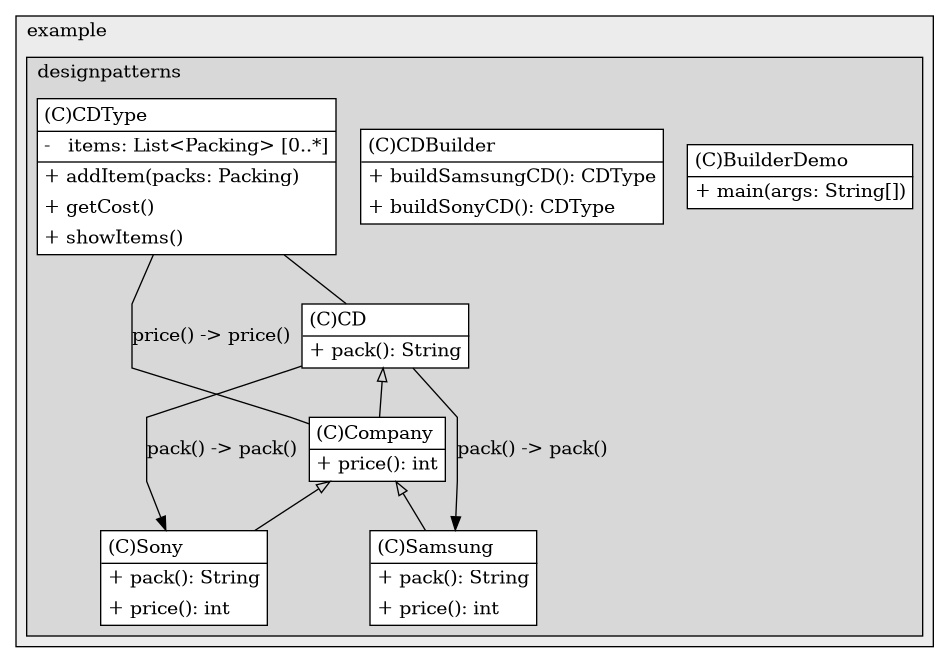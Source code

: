 @startuml

/' diagram meta data start
config=StructureConfiguration;
{
  "projectClassification": {
    "searchMode": "OpenProject", // OpenProject, AllProjects
    "includedProjects": "",
    "pathEndKeywords": "*.impl",
    "isClientPath": "",
    "isClientName": "",
    "isTestPath": "",
    "isTestName": "",
    "isMappingPath": "",
    "isMappingName": "",
    "isDataAccessPath": "",
    "isDataAccessName": "",
    "isDataStructurePath": "",
    "isDataStructureName": "",
    "isInterfaceStructuresPath": "",
    "isInterfaceStructuresName": "",
    "isEntryPointPath": "",
    "isEntryPointName": "",
    "treatFinalFieldsAsMandatory": false
  },
  "graphRestriction": {
    "classPackageExcludeFilter": "",
    "classPackageIncludeFilter": "",
    "classNameExcludeFilter": "",
    "classNameIncludeFilter": "",
    "methodNameExcludeFilter": "",
    "methodNameIncludeFilter": "",
    "removeByInheritance": "", // inheritance/annotation based filtering is done in a second step
    "removeByAnnotation": "",
    "removeByClassPackage": "", // cleanup the graph after inheritance/annotation based filtering is done
    "removeByClassName": "",
    "cutMappings": false,
    "cutEnum": true,
    "cutTests": true,
    "cutClient": true,
    "cutDataAccess": false,
    "cutInterfaceStructures": false,
    "cutDataStructures": false,
    "cutGetterAndSetter": true,
    "cutConstructors": true
  },
  "graphTraversal": {
    "forwardDepth": 6,
    "backwardDepth": 6,
    "classPackageExcludeFilter": "",
    "classPackageIncludeFilter": "",
    "classNameExcludeFilter": "",
    "classNameIncludeFilter": "",
    "methodNameExcludeFilter": "",
    "methodNameIncludeFilter": "",
    "hideMappings": false,
    "hideDataStructures": false,
    "hidePrivateMethods": true,
    "hideInterfaceCalls": true, // indirection: implementation -> interface (is hidden) -> implementation
    "onlyShowApplicationEntryPoints": false, // root node is included
    "useMethodCallsForStructureDiagram": "ForwardOnly" // ForwardOnly, BothDirections, No
  },
  "details": {
    "aggregation": "GroupByClass", // ByClass, GroupByClass, None
    "showClassGenericTypes": true,
    "showMethods": true,
    "showMethodParameterNames": true,
    "showMethodParameterTypes": true,
    "showMethodReturnType": true,
    "showPackageLevels": 2,
    "showDetailedClassStructure": true
  },
  "rootClass": "org.example.designpatterns.creational.builder.cd.BuilderDemo",
  "extensionCallbackMethod": "" // qualified.class.name#methodName - signature: public static String method(String)
}
diagram meta data end '/



digraph g {
    rankdir="TB"
    splines=polyline
    

'nodes 
subgraph cluster_1322970774 { 
   	label=example
	labeljust=l
	fillcolor="#ececec"
	style=filled
   
   subgraph cluster_1611567195 { 
   	label=designpatterns
	labeljust=l
	fillcolor="#d8d8d8"
	style=filled
   
   BuilderDemo372387335[
	label=<<TABLE BORDER="1" CELLBORDER="0" CELLPADDING="4" CELLSPACING="0">
<TR><TD ALIGN="LEFT" >(C)BuilderDemo</TD></TR>
<HR/>
<TR><TD ALIGN="LEFT" >+ main(args: String[])</TD></TR>
</TABLE>>
	style=filled
	margin=0
	shape=plaintext
	fillcolor="#FFFFFF"
];

CD372387335[
	label=<<TABLE BORDER="1" CELLBORDER="0" CELLPADDING="4" CELLSPACING="0">
<TR><TD ALIGN="LEFT" >(C)CD</TD></TR>
<HR/>
<TR><TD ALIGN="LEFT" >+ pack(): String</TD></TR>
</TABLE>>
	style=filled
	margin=0
	shape=plaintext
	fillcolor="#FFFFFF"
];

CDBuilder372387335[
	label=<<TABLE BORDER="1" CELLBORDER="0" CELLPADDING="4" CELLSPACING="0">
<TR><TD ALIGN="LEFT" >(C)CDBuilder</TD></TR>
<HR/>
<TR><TD ALIGN="LEFT" >+ buildSamsungCD(): CDType</TD></TR>
<TR><TD ALIGN="LEFT" >+ buildSonyCD(): CDType</TD></TR>
</TABLE>>
	style=filled
	margin=0
	shape=plaintext
	fillcolor="#FFFFFF"
];

CDType372387335[
	label=<<TABLE BORDER="1" CELLBORDER="0" CELLPADDING="4" CELLSPACING="0">
<TR><TD ALIGN="LEFT" >(C)CDType</TD></TR>
<HR/>
<TR><TD ALIGN="LEFT" >-   items: List&lt;Packing&gt; [0..*]</TD></TR>
<HR/>
<TR><TD ALIGN="LEFT" >+ addItem(packs: Packing)</TD></TR>
<TR><TD ALIGN="LEFT" >+ getCost()</TD></TR>
<TR><TD ALIGN="LEFT" >+ showItems()</TD></TR>
</TABLE>>
	style=filled
	margin=0
	shape=plaintext
	fillcolor="#FFFFFF"
];

Company372387335[
	label=<<TABLE BORDER="1" CELLBORDER="0" CELLPADDING="4" CELLSPACING="0">
<TR><TD ALIGN="LEFT" >(C)Company</TD></TR>
<HR/>
<TR><TD ALIGN="LEFT" >+ price(): int</TD></TR>
</TABLE>>
	style=filled
	margin=0
	shape=plaintext
	fillcolor="#FFFFFF"
];

Samsung372387335[
	label=<<TABLE BORDER="1" CELLBORDER="0" CELLPADDING="4" CELLSPACING="0">
<TR><TD ALIGN="LEFT" >(C)Samsung</TD></TR>
<HR/>
<TR><TD ALIGN="LEFT" >+ pack(): String</TD></TR>
<TR><TD ALIGN="LEFT" >+ price(): int</TD></TR>
</TABLE>>
	style=filled
	margin=0
	shape=plaintext
	fillcolor="#FFFFFF"
];

Sony372387335[
	label=<<TABLE BORDER="1" CELLBORDER="0" CELLPADDING="4" CELLSPACING="0">
<TR><TD ALIGN="LEFT" >(C)Sony</TD></TR>
<HR/>
<TR><TD ALIGN="LEFT" >+ pack(): String</TD></TR>
<TR><TD ALIGN="LEFT" >+ price(): int</TD></TR>
</TABLE>>
	style=filled
	margin=0
	shape=plaintext
	fillcolor="#FFFFFF"
];
} 
} 

'edges    
CD372387335 -> Company372387335[arrowhead=none, arrowtail=empty, dir=both];
CD372387335 -> Samsung372387335[label="pack() -> pack()"];
CD372387335 -> Sony372387335[label="pack() -> pack()"];
CDType372387335 -> CD372387335[arrowhead=none];
CDType372387335 -> Company372387335[label="price() -> price()", arrowhead=none];
Company372387335 -> Samsung372387335[arrowhead=none, arrowtail=empty, dir=both];
Company372387335 -> Sony372387335[arrowhead=none, arrowtail=empty, dir=both];
    
}
@enduml